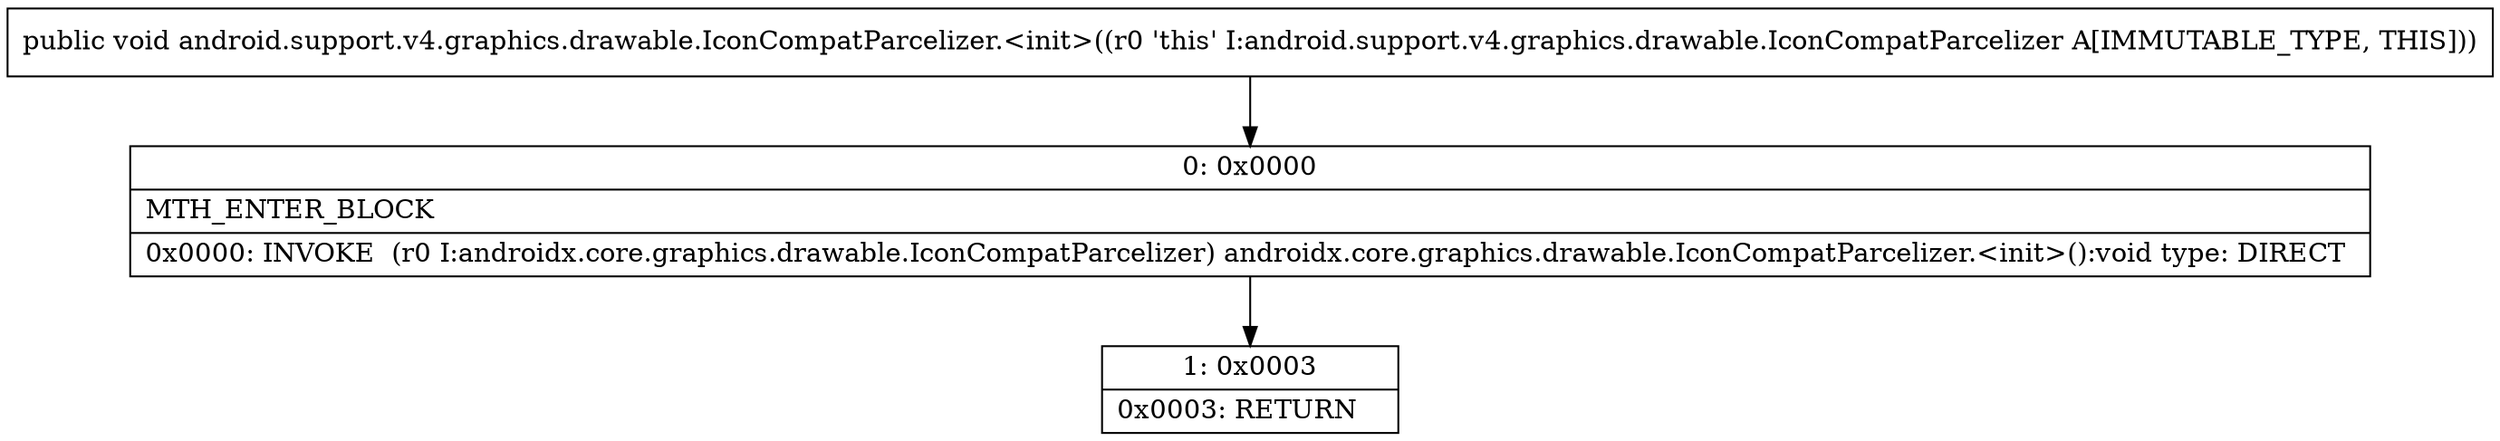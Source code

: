 digraph "CFG forandroid.support.v4.graphics.drawable.IconCompatParcelizer.\<init\>()V" {
Node_0 [shape=record,label="{0\:\ 0x0000|MTH_ENTER_BLOCK\l|0x0000: INVOKE  (r0 I:androidx.core.graphics.drawable.IconCompatParcelizer) androidx.core.graphics.drawable.IconCompatParcelizer.\<init\>():void type: DIRECT \l}"];
Node_1 [shape=record,label="{1\:\ 0x0003|0x0003: RETURN   \l}"];
MethodNode[shape=record,label="{public void android.support.v4.graphics.drawable.IconCompatParcelizer.\<init\>((r0 'this' I:android.support.v4.graphics.drawable.IconCompatParcelizer A[IMMUTABLE_TYPE, THIS])) }"];
MethodNode -> Node_0;
Node_0 -> Node_1;
}

